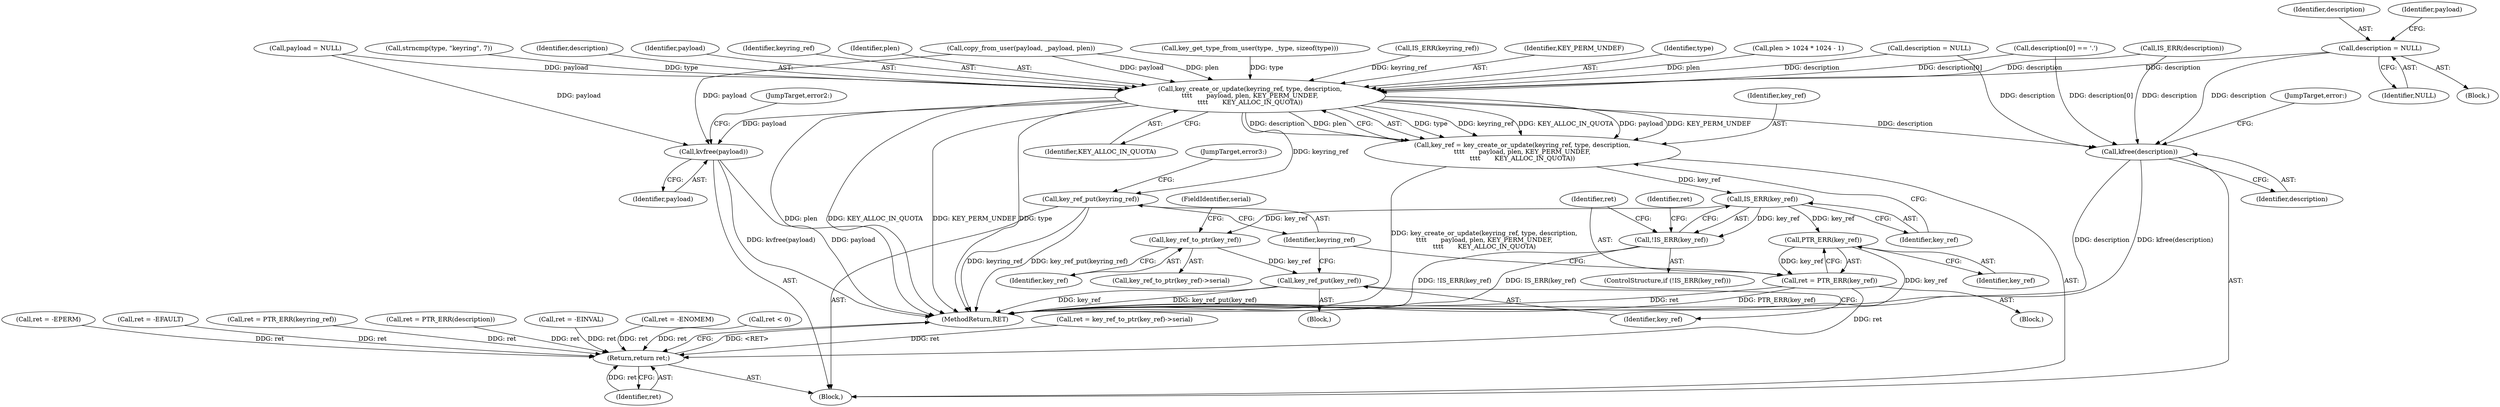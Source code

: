 digraph "0_linux_5649645d725c73df4302428ee4e02c869248b4c5@pointer" {
"1000175" [label="(Call,description = NULL)"];
"1000246" [label="(Call,key_create_or_update(keyring_ref, type, description,\n\t\t\t\t       payload, plen, KEY_PERM_UNDEF,\n\t\t\t\t       KEY_ALLOC_IN_QUOTA))"];
"1000244" [label="(Call,key_ref = key_create_or_update(keyring_ref, type, description,\n\t\t\t\t       payload, plen, KEY_PERM_UNDEF,\n\t\t\t\t       KEY_ALLOC_IN_QUOTA))"];
"1000256" [label="(Call,IS_ERR(key_ref))"];
"1000255" [label="(Call,!IS_ERR(key_ref))"];
"1000262" [label="(Call,key_ref_to_ptr(key_ref))"];
"1000265" [label="(Call,key_ref_put(key_ref))"];
"1000271" [label="(Call,PTR_ERR(key_ref))"];
"1000269" [label="(Call,ret = PTR_ERR(key_ref))"];
"1000282" [label="(Return,return ret;)"];
"1000273" [label="(Call,key_ref_put(keyring_ref))"];
"1000276" [label="(Call,kvfree(payload))"];
"1000279" [label="(Call,kfree(description))"];
"1000284" [label="(MethodReturn,RET)"];
"1000274" [label="(Identifier,keyring_ref)"];
"1000263" [label="(Identifier,key_ref)"];
"1000277" [label="(Identifier,payload)"];
"1000251" [label="(Identifier,plen)"];
"1000198" [label="(Call,payload = NULL)"];
"1000261" [label="(Call,key_ref_to_ptr(key_ref)->serial)"];
"1000163" [label="(Call,ret = PTR_ERR(description))"];
"1000160" [label="(Call,IS_ERR(description))"];
"1000273" [label="(Call,key_ref_put(keyring_ref))"];
"1000116" [label="(Block,)"];
"1000266" [label="(Identifier,key_ref)"];
"1000275" [label="(JumpTarget,error3:)"];
"1000276" [label="(Call,kvfree(payload))"];
"1000128" [label="(Call,plen > 1024 * 1024 - 1)"];
"1000278" [label="(JumpTarget,error2:)"];
"1000280" [label="(Identifier,description)"];
"1000258" [label="(Block,)"];
"1000272" [label="(Identifier,key_ref)"];
"1000187" [label="(Call,strncmp(type, \"keyring\", 7))"];
"1000204" [label="(Call,ret = -ENOMEM)"];
"1000281" [label="(JumpTarget,error:)"];
"1000123" [label="(Call,ret = -EINVAL)"];
"1000249" [label="(Identifier,description)"];
"1000260" [label="(Identifier,ret)"];
"1000144" [label="(Call,ret < 0)"];
"1000250" [label="(Identifier,payload)"];
"1000247" [label="(Identifier,keyring_ref)"];
"1000255" [label="(Call,!IS_ERR(key_ref))"];
"1000254" [label="(ControlStructure,if (!IS_ERR(key_ref)))"];
"1000148" [label="(Call,description = NULL)"];
"1000270" [label="(Identifier,ret)"];
"1000265" [label="(Call,key_ref_put(key_ref))"];
"1000246" [label="(Call,key_create_or_update(keyring_ref, type, description,\n\t\t\t\t       payload, plen, KEY_PERM_UNDEF,\n\t\t\t\t       KEY_ALLOC_IN_QUOTA))"];
"1000245" [label="(Identifier,key_ref)"];
"1000271" [label="(Call,PTR_ERR(key_ref))"];
"1000269" [label="(Call,ret = PTR_ERR(key_ref))"];
"1000181" [label="(Call,description[0] == '.')"];
"1000283" [label="(Identifier,ret)"];
"1000176" [label="(Identifier,description)"];
"1000244" [label="(Call,key_ref = key_create_or_update(keyring_ref, type, description,\n\t\t\t\t       payload, plen, KEY_PERM_UNDEF,\n\t\t\t\t       KEY_ALLOC_IN_QUOTA))"];
"1000223" [label="(Call,copy_from_user(payload, _payload, plen))"];
"1000282" [label="(Return,return ret;)"];
"1000279" [label="(Call,kfree(description))"];
"1000253" [label="(Identifier,KEY_ALLOC_IN_QUOTA)"];
"1000257" [label="(Identifier,key_ref)"];
"1000175" [label="(Call,description = NULL)"];
"1000138" [label="(Call,key_get_type_from_user(type, _type, sizeof(type)))"];
"1000264" [label="(FieldIdentifier,serial)"];
"1000236" [label="(Call,IS_ERR(keyring_ref))"];
"1000256" [label="(Call,IS_ERR(key_ref))"];
"1000199" [label="(Identifier,payload)"];
"1000259" [label="(Call,ret = key_ref_to_ptr(key_ref)->serial)"];
"1000193" [label="(Call,ret = -EPERM)"];
"1000252" [label="(Identifier,KEY_PERM_UNDEF)"];
"1000262" [label="(Call,key_ref_to_ptr(key_ref))"];
"1000268" [label="(Block,)"];
"1000177" [label="(Identifier,NULL)"];
"1000248" [label="(Identifier,type)"];
"1000172" [label="(Block,)"];
"1000217" [label="(Call,ret = -EFAULT)"];
"1000239" [label="(Call,ret = PTR_ERR(keyring_ref))"];
"1000175" -> "1000172"  [label="AST: "];
"1000175" -> "1000177"  [label="CFG: "];
"1000176" -> "1000175"  [label="AST: "];
"1000177" -> "1000175"  [label="AST: "];
"1000199" -> "1000175"  [label="CFG: "];
"1000175" -> "1000246"  [label="DDG: description"];
"1000175" -> "1000279"  [label="DDG: description"];
"1000246" -> "1000244"  [label="AST: "];
"1000246" -> "1000253"  [label="CFG: "];
"1000247" -> "1000246"  [label="AST: "];
"1000248" -> "1000246"  [label="AST: "];
"1000249" -> "1000246"  [label="AST: "];
"1000250" -> "1000246"  [label="AST: "];
"1000251" -> "1000246"  [label="AST: "];
"1000252" -> "1000246"  [label="AST: "];
"1000253" -> "1000246"  [label="AST: "];
"1000244" -> "1000246"  [label="CFG: "];
"1000246" -> "1000284"  [label="DDG: type"];
"1000246" -> "1000284"  [label="DDG: plen"];
"1000246" -> "1000284"  [label="DDG: KEY_ALLOC_IN_QUOTA"];
"1000246" -> "1000284"  [label="DDG: KEY_PERM_UNDEF"];
"1000246" -> "1000244"  [label="DDG: type"];
"1000246" -> "1000244"  [label="DDG: keyring_ref"];
"1000246" -> "1000244"  [label="DDG: KEY_ALLOC_IN_QUOTA"];
"1000246" -> "1000244"  [label="DDG: payload"];
"1000246" -> "1000244"  [label="DDG: KEY_PERM_UNDEF"];
"1000246" -> "1000244"  [label="DDG: description"];
"1000246" -> "1000244"  [label="DDG: plen"];
"1000236" -> "1000246"  [label="DDG: keyring_ref"];
"1000187" -> "1000246"  [label="DDG: type"];
"1000138" -> "1000246"  [label="DDG: type"];
"1000181" -> "1000246"  [label="DDG: description[0]"];
"1000160" -> "1000246"  [label="DDG: description"];
"1000148" -> "1000246"  [label="DDG: description"];
"1000198" -> "1000246"  [label="DDG: payload"];
"1000223" -> "1000246"  [label="DDG: payload"];
"1000223" -> "1000246"  [label="DDG: plen"];
"1000128" -> "1000246"  [label="DDG: plen"];
"1000246" -> "1000273"  [label="DDG: keyring_ref"];
"1000246" -> "1000276"  [label="DDG: payload"];
"1000246" -> "1000279"  [label="DDG: description"];
"1000244" -> "1000116"  [label="AST: "];
"1000245" -> "1000244"  [label="AST: "];
"1000257" -> "1000244"  [label="CFG: "];
"1000244" -> "1000284"  [label="DDG: key_create_or_update(keyring_ref, type, description,\n\t\t\t\t       payload, plen, KEY_PERM_UNDEF,\n\t\t\t\t       KEY_ALLOC_IN_QUOTA)"];
"1000244" -> "1000256"  [label="DDG: key_ref"];
"1000256" -> "1000255"  [label="AST: "];
"1000256" -> "1000257"  [label="CFG: "];
"1000257" -> "1000256"  [label="AST: "];
"1000255" -> "1000256"  [label="CFG: "];
"1000256" -> "1000255"  [label="DDG: key_ref"];
"1000256" -> "1000262"  [label="DDG: key_ref"];
"1000256" -> "1000271"  [label="DDG: key_ref"];
"1000255" -> "1000254"  [label="AST: "];
"1000260" -> "1000255"  [label="CFG: "];
"1000270" -> "1000255"  [label="CFG: "];
"1000255" -> "1000284"  [label="DDG: !IS_ERR(key_ref)"];
"1000255" -> "1000284"  [label="DDG: IS_ERR(key_ref)"];
"1000262" -> "1000261"  [label="AST: "];
"1000262" -> "1000263"  [label="CFG: "];
"1000263" -> "1000262"  [label="AST: "];
"1000264" -> "1000262"  [label="CFG: "];
"1000262" -> "1000265"  [label="DDG: key_ref"];
"1000265" -> "1000258"  [label="AST: "];
"1000265" -> "1000266"  [label="CFG: "];
"1000266" -> "1000265"  [label="AST: "];
"1000274" -> "1000265"  [label="CFG: "];
"1000265" -> "1000284"  [label="DDG: key_ref_put(key_ref)"];
"1000265" -> "1000284"  [label="DDG: key_ref"];
"1000271" -> "1000269"  [label="AST: "];
"1000271" -> "1000272"  [label="CFG: "];
"1000272" -> "1000271"  [label="AST: "];
"1000269" -> "1000271"  [label="CFG: "];
"1000271" -> "1000284"  [label="DDG: key_ref"];
"1000271" -> "1000269"  [label="DDG: key_ref"];
"1000269" -> "1000268"  [label="AST: "];
"1000270" -> "1000269"  [label="AST: "];
"1000274" -> "1000269"  [label="CFG: "];
"1000269" -> "1000284"  [label="DDG: ret"];
"1000269" -> "1000284"  [label="DDG: PTR_ERR(key_ref)"];
"1000269" -> "1000282"  [label="DDG: ret"];
"1000282" -> "1000116"  [label="AST: "];
"1000282" -> "1000283"  [label="CFG: "];
"1000283" -> "1000282"  [label="AST: "];
"1000284" -> "1000282"  [label="CFG: "];
"1000282" -> "1000284"  [label="DDG: <RET>"];
"1000283" -> "1000282"  [label="DDG: ret"];
"1000193" -> "1000282"  [label="DDG: ret"];
"1000239" -> "1000282"  [label="DDG: ret"];
"1000217" -> "1000282"  [label="DDG: ret"];
"1000144" -> "1000282"  [label="DDG: ret"];
"1000204" -> "1000282"  [label="DDG: ret"];
"1000123" -> "1000282"  [label="DDG: ret"];
"1000163" -> "1000282"  [label="DDG: ret"];
"1000259" -> "1000282"  [label="DDG: ret"];
"1000273" -> "1000116"  [label="AST: "];
"1000273" -> "1000274"  [label="CFG: "];
"1000274" -> "1000273"  [label="AST: "];
"1000275" -> "1000273"  [label="CFG: "];
"1000273" -> "1000284"  [label="DDG: keyring_ref"];
"1000273" -> "1000284"  [label="DDG: key_ref_put(keyring_ref)"];
"1000276" -> "1000116"  [label="AST: "];
"1000276" -> "1000277"  [label="CFG: "];
"1000277" -> "1000276"  [label="AST: "];
"1000278" -> "1000276"  [label="CFG: "];
"1000276" -> "1000284"  [label="DDG: kvfree(payload)"];
"1000276" -> "1000284"  [label="DDG: payload"];
"1000198" -> "1000276"  [label="DDG: payload"];
"1000223" -> "1000276"  [label="DDG: payload"];
"1000279" -> "1000116"  [label="AST: "];
"1000279" -> "1000280"  [label="CFG: "];
"1000280" -> "1000279"  [label="AST: "];
"1000281" -> "1000279"  [label="CFG: "];
"1000279" -> "1000284"  [label="DDG: description"];
"1000279" -> "1000284"  [label="DDG: kfree(description)"];
"1000181" -> "1000279"  [label="DDG: description[0]"];
"1000160" -> "1000279"  [label="DDG: description"];
"1000148" -> "1000279"  [label="DDG: description"];
}
